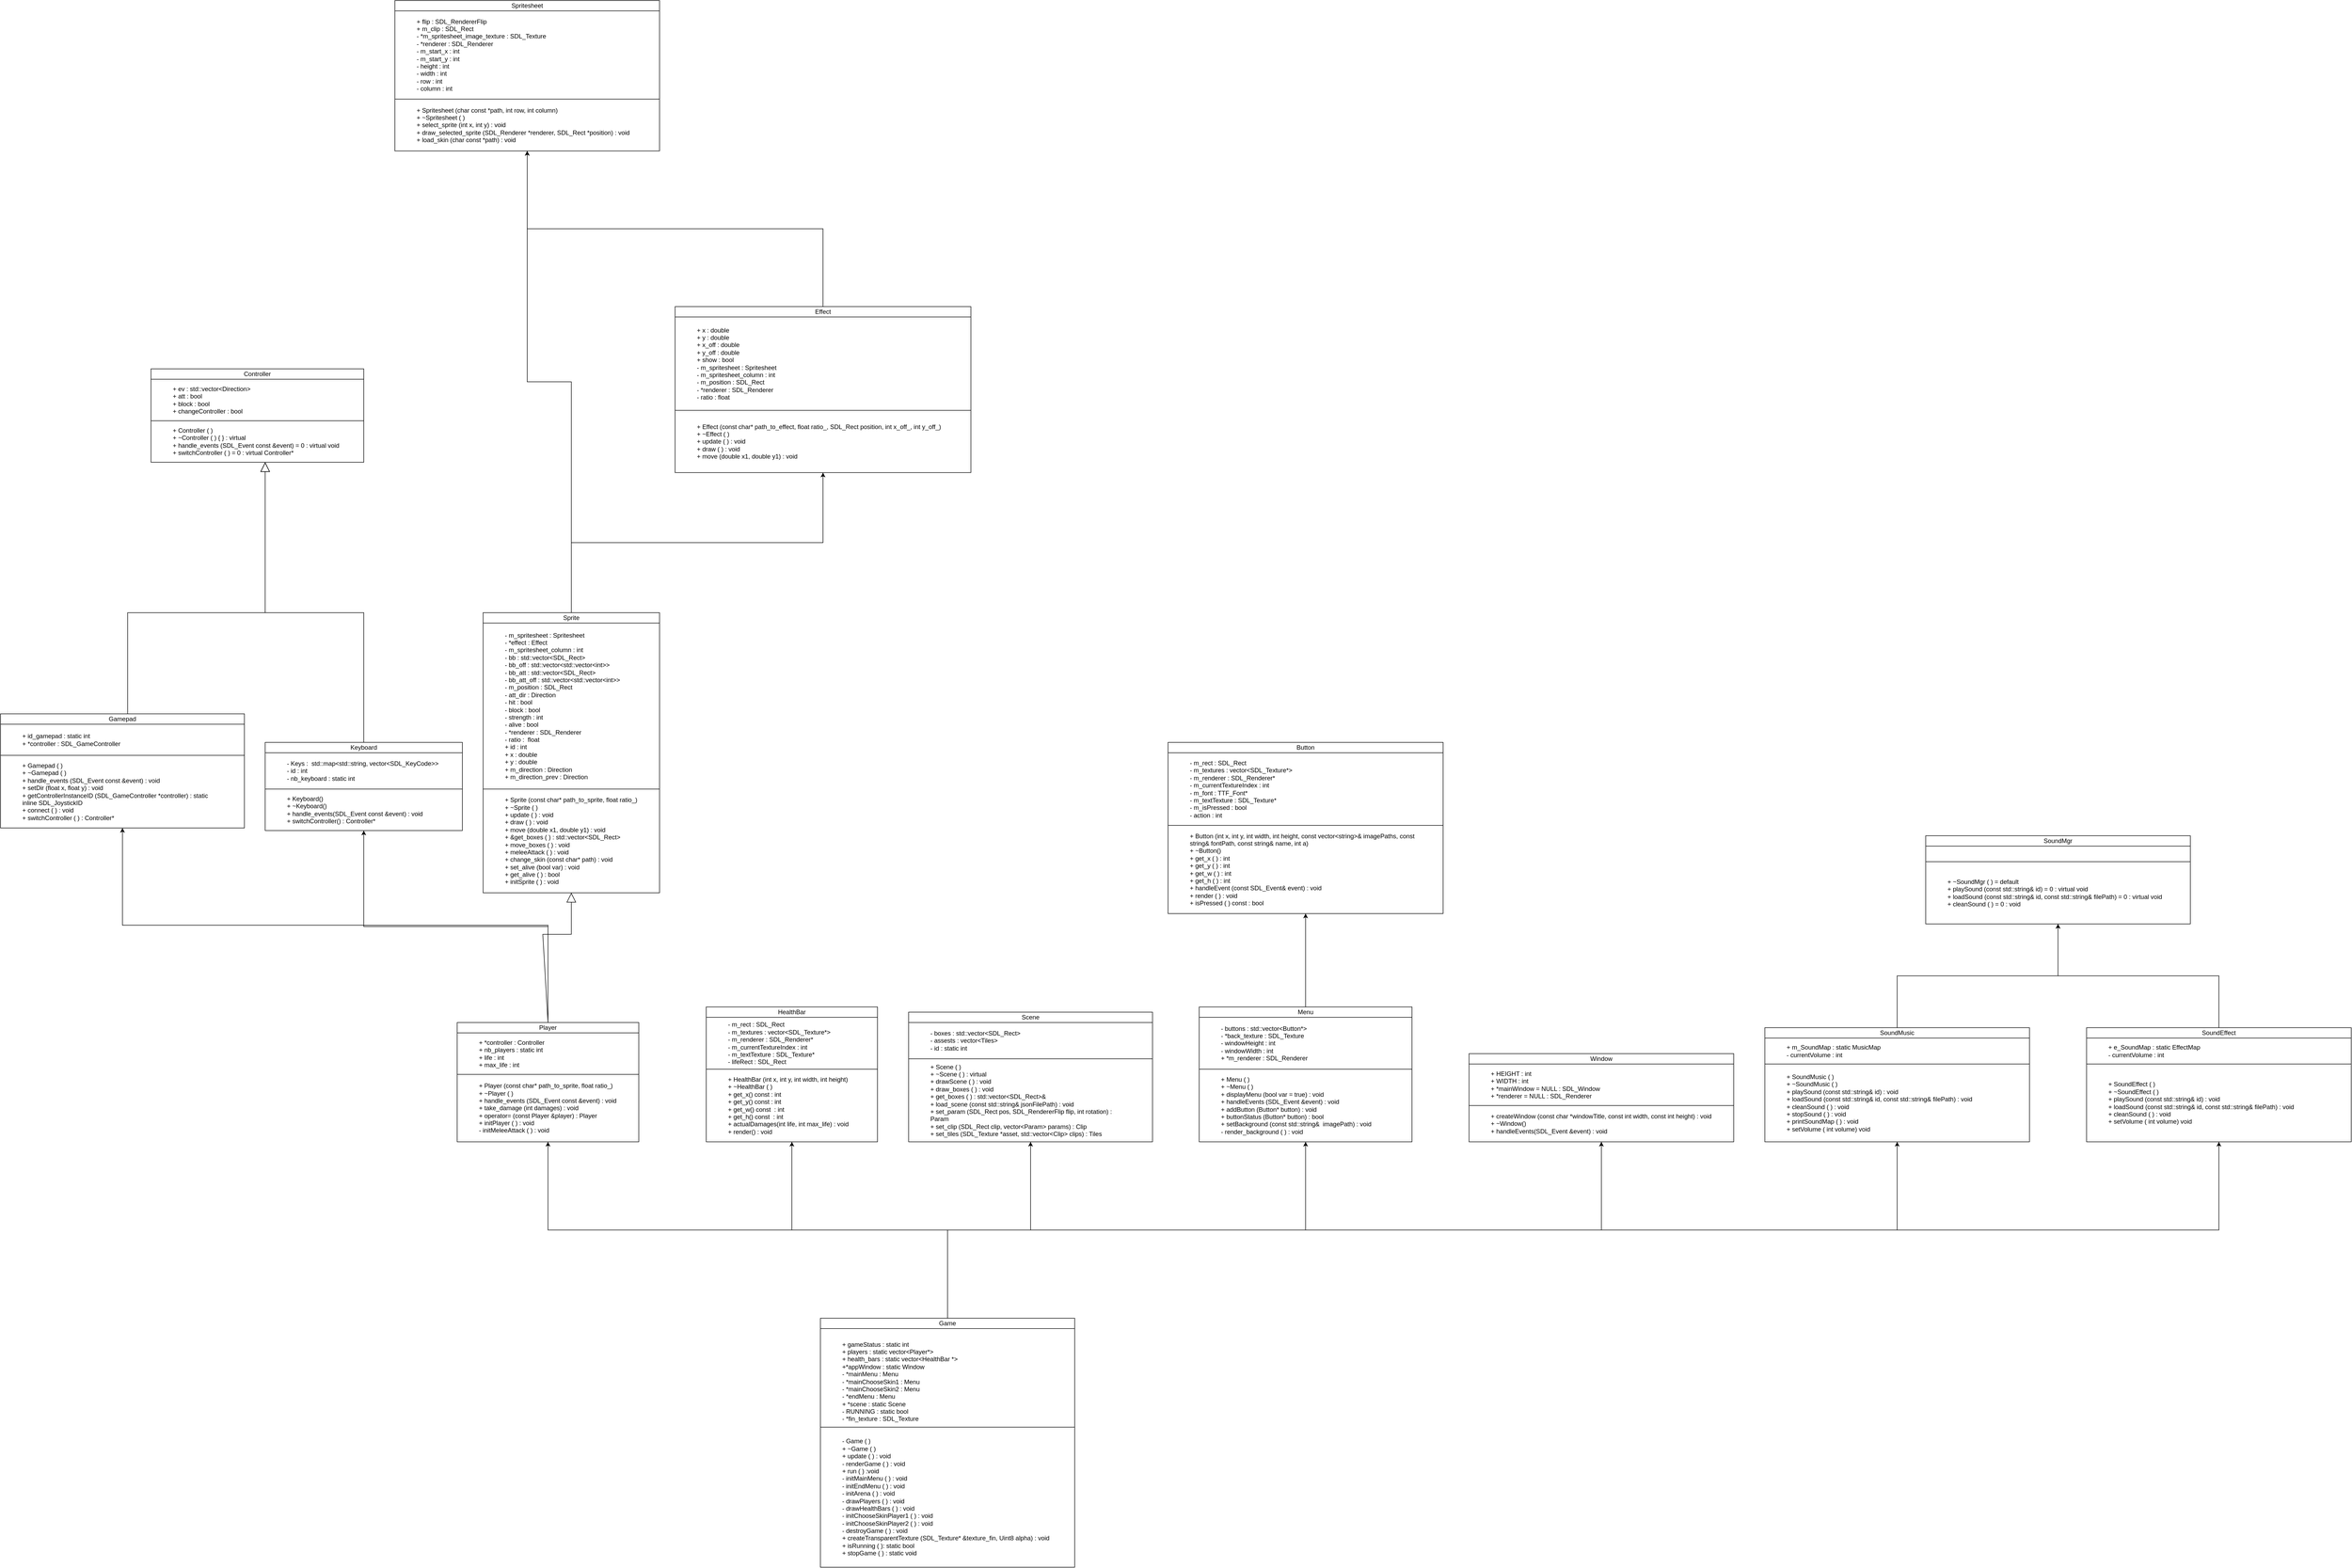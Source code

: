 <mxfile version="24.4.4" type="device">
  <diagram name="Page-1" id="9bk-zSSSie337HakggBB">
    <mxGraphModel dx="2620" dy="1905" grid="1" gridSize="10" guides="1" tooltips="1" connect="1" arrows="1" fold="1" page="1" pageScale="1" pageWidth="850" pageHeight="1100" math="0" shadow="0">
      <root>
        <mxCell id="0" />
        <mxCell id="1" parent="0" />
        <mxCell id="iii1bWwukVLjW2tawZAj-1" value="&lt;blockquote&gt;&lt;div align=&quot;left&quot;&gt;+ ev : std::vector&amp;lt;Direction&amp;gt; &lt;br&gt;+ att : bool &lt;br&gt;+ block : bool &lt;br&gt;+ changeController : bool &lt;/div&gt;&lt;/blockquote&gt;" style="rounded=0;whiteSpace=wrap;html=1;align=left;" parent="1" vertex="1">
          <mxGeometry x="-240" y="440" width="410" height="80" as="geometry" />
        </mxCell>
        <mxCell id="iii1bWwukVLjW2tawZAj-2" value="Controller" style="rounded=0;whiteSpace=wrap;html=1;" parent="1" vertex="1">
          <mxGeometry x="-240" y="420" width="410" height="20" as="geometry" />
        </mxCell>
        <mxCell id="iii1bWwukVLjW2tawZAj-3" value="&lt;blockquote&gt;&lt;div align=&quot;left&quot;&gt;+ Controller ( )&lt;br&gt;+ ~Controller ( ) { } : virtual &lt;br&gt;&lt;/div&gt;&lt;div align=&quot;left&quot;&gt;+ handle_events (SDL_Event const &amp;amp;event) = 0 : virtual void&lt;/div&gt;&lt;div align=&quot;left&quot;&gt;+ switchController ( ) = 0 : virtual Controller* &lt;/div&gt;&lt;/blockquote&gt;" style="rounded=0;whiteSpace=wrap;html=1;align=left;" parent="1" vertex="1">
          <mxGeometry x="-240" y="520" width="410" height="80" as="geometry" />
        </mxCell>
        <mxCell id="iii1bWwukVLjW2tawZAj-4" value="&lt;blockquote&gt;&lt;div align=&quot;left&quot;&gt;- m_rect : SDL_Rect&lt;br&gt;- m_textures : vector&amp;lt;SDL_Texture*&amp;gt; &lt;br&gt;- m_renderer : SDL_Renderer* &lt;br&gt;- m_currentTextureIndex : int&lt;br&gt;- m_font : TTF_Font* &lt;br&gt;- m_textTexture : SDL_Texture* &lt;br&gt;- m_isPressed : bool &lt;br&gt;- action : int&lt;/div&gt;&lt;/blockquote&gt;" style="rounded=0;whiteSpace=wrap;html=1;align=left;" parent="1" vertex="1">
          <mxGeometry x="1720" y="1160" width="530" height="140" as="geometry" />
        </mxCell>
        <mxCell id="iii1bWwukVLjW2tawZAj-5" value="Button" style="rounded=0;whiteSpace=wrap;html=1;" parent="1" vertex="1">
          <mxGeometry x="1720" y="1140" width="530" height="20" as="geometry" />
        </mxCell>
        <mxCell id="iii1bWwukVLjW2tawZAj-6" value="&lt;blockquote&gt;&lt;div align=&quot;left&quot;&gt;+ Button (int x, int y, int width, int height, const vector&amp;lt;string&amp;gt;&amp;amp; imagePaths, const string&amp;amp; fontPath, const string&amp;amp; name, int a)&lt;br&gt;+ ~Button()&lt;br&gt;+ get_x ( ) : int&lt;br&gt;+ get_y ( ) : int&lt;br&gt;+ get_w ( ) : int&lt;br&gt;+ get_h ( ) : int&lt;br&gt;+ handleEvent (const SDL_Event&amp;amp; event) : void&lt;br&gt;+ render ( ) : void&lt;br&gt;+ isPressed ( ) const : bool&lt;/div&gt;&lt;/blockquote&gt;" style="rounded=0;whiteSpace=wrap;html=1;align=left;" parent="1" vertex="1">
          <mxGeometry x="1720" y="1300" width="530" height="170" as="geometry" />
        </mxCell>
        <mxCell id="iii1bWwukVLjW2tawZAj-7" value="&lt;blockquote&gt;&lt;div align=&quot;left&quot;&gt;&lt;div&gt;+ x : double&lt;br&gt;+ y : double&lt;br&gt;+ x_off : double&lt;br&gt;+ y_off : double&lt;br&gt;&lt;/div&gt;&lt;div&gt;+ show : bool&lt;br&gt;&lt;/div&gt;&lt;div&gt;- m_spritesheet : Spritesheet&lt;br&gt;- m_spritesheet_column : int&lt;br&gt;- m_position : SDL_Rect&lt;br&gt;- *renderer : SDL_Renderer&lt;br&gt;- ratio : float&lt;br&gt;&lt;/div&gt;&lt;/div&gt;&lt;/blockquote&gt;" style="rounded=0;whiteSpace=wrap;html=1;align=left;" parent="1" vertex="1">
          <mxGeometry x="770" y="320" width="570" height="180" as="geometry" />
        </mxCell>
        <mxCell id="ODNF7Fn5UEUcKimGkwpi-21" style="edgeStyle=orthogonalEdgeStyle;rounded=0;orthogonalLoop=1;jettySize=auto;html=1;exitX=0.5;exitY=0;exitDx=0;exitDy=0;entryX=0.5;entryY=1;entryDx=0;entryDy=0;" edge="1" parent="1" source="iii1bWwukVLjW2tawZAj-8" target="iii1bWwukVLjW2tawZAj-41">
          <mxGeometry relative="1" as="geometry" />
        </mxCell>
        <mxCell id="iii1bWwukVLjW2tawZAj-8" value="Effect" style="rounded=0;whiteSpace=wrap;html=1;" parent="1" vertex="1">
          <mxGeometry x="770" y="300" width="570" height="20" as="geometry" />
        </mxCell>
        <mxCell id="iii1bWwukVLjW2tawZAj-9" value="&lt;blockquote&gt;&lt;div align=&quot;left&quot;&gt;+ Effect (const char* path_to_effect, float ratio_, SDL_Rect position, int x_off_, int y_off_)&lt;br&gt;+ ~Effect ( )&lt;br&gt;+ update ( ) : void&lt;br&gt;+ draw ( ) : void&lt;br&gt;+ move (double x1, double y1) : void&lt;/div&gt;&lt;/blockquote&gt;" style="rounded=0;whiteSpace=wrap;html=1;align=left;" parent="1" vertex="1">
          <mxGeometry x="770" y="500" width="570" height="120" as="geometry" />
        </mxCell>
        <mxCell id="iii1bWwukVLjW2tawZAj-10" value="&lt;br&gt;&lt;blockquote&gt;&lt;div align=&quot;left&quot;&gt;+ gameStatus : static int &lt;br&gt;+ players : static vector&amp;lt;Player*&amp;gt; &lt;br&gt;+ health_bars : static vector&amp;lt;HealthBar *&amp;gt; &lt;br&gt;+*appWindow : static Window &lt;br&gt;- *mainMenu : Menu&lt;br&gt;- *mainChooseSkin1 : Menu&lt;br&gt;- *mainChooseSkin2 : Menu&lt;br&gt;- *endMenu : Menu&lt;br&gt;+ *scene : static Scene&lt;/div&gt;&lt;div align=&quot;left&quot;&gt;- RUNNING : static bool&lt;/div&gt;&lt;div align=&quot;left&quot;&gt;- *fin_texture : SDL_Texture&lt;/div&gt;&lt;/blockquote&gt;" style="rounded=0;whiteSpace=wrap;html=1;align=left;" parent="1" vertex="1">
          <mxGeometry x="1050" y="2270" width="490" height="190" as="geometry" />
        </mxCell>
        <mxCell id="ODNF7Fn5UEUcKimGkwpi-9" style="edgeStyle=orthogonalEdgeStyle;rounded=0;orthogonalLoop=1;jettySize=auto;html=1;exitX=0.5;exitY=0;exitDx=0;exitDy=0;entryX=0.5;entryY=1;entryDx=0;entryDy=0;" edge="1" parent="1" source="iii1bWwukVLjW2tawZAj-11" target="iii1bWwukVLjW2tawZAj-32">
          <mxGeometry relative="1" as="geometry" />
        </mxCell>
        <mxCell id="ODNF7Fn5UEUcKimGkwpi-10" style="edgeStyle=orthogonalEdgeStyle;rounded=0;orthogonalLoop=1;jettySize=auto;html=1;exitX=0.5;exitY=0;exitDx=0;exitDy=0;entryX=0.5;entryY=1;entryDx=0;entryDy=0;" edge="1" parent="1" source="iii1bWwukVLjW2tawZAj-11" target="iii1bWwukVLjW2tawZAj-26">
          <mxGeometry relative="1" as="geometry" />
        </mxCell>
        <mxCell id="ODNF7Fn5UEUcKimGkwpi-11" style="edgeStyle=orthogonalEdgeStyle;rounded=0;orthogonalLoop=1;jettySize=auto;html=1;exitX=0.5;exitY=0;exitDx=0;exitDy=0;entryX=0.5;entryY=1;entryDx=0;entryDy=0;" edge="1" parent="1" source="iii1bWwukVLjW2tawZAj-11" target="iii1bWwukVLjW2tawZAj-47">
          <mxGeometry relative="1" as="geometry" />
        </mxCell>
        <mxCell id="ODNF7Fn5UEUcKimGkwpi-12" style="edgeStyle=orthogonalEdgeStyle;rounded=0;orthogonalLoop=1;jettySize=auto;html=1;exitX=0.5;exitY=0;exitDx=0;exitDy=0;entryX=0.5;entryY=1;entryDx=0;entryDy=0;" edge="1" parent="1" source="iii1bWwukVLjW2tawZAj-11" target="iii1bWwukVLjW2tawZAj-20">
          <mxGeometry relative="1" as="geometry" />
        </mxCell>
        <mxCell id="ODNF7Fn5UEUcKimGkwpi-13" style="edgeStyle=orthogonalEdgeStyle;rounded=0;orthogonalLoop=1;jettySize=auto;html=1;exitX=0.5;exitY=0;exitDx=0;exitDy=0;entryX=0.5;entryY=1;entryDx=0;entryDy=0;" edge="1" parent="1" source="iii1bWwukVLjW2tawZAj-11" target="iii1bWwukVLjW2tawZAj-29">
          <mxGeometry relative="1" as="geometry" />
        </mxCell>
        <mxCell id="ODNF7Fn5UEUcKimGkwpi-50" style="edgeStyle=orthogonalEdgeStyle;rounded=0;orthogonalLoop=1;jettySize=auto;html=1;exitX=0.5;exitY=0;exitDx=0;exitDy=0;entryX=0.5;entryY=1;entryDx=0;entryDy=0;" edge="1" parent="1" source="iii1bWwukVLjW2tawZAj-11" target="ODNF7Fn5UEUcKimGkwpi-43">
          <mxGeometry relative="1" as="geometry" />
        </mxCell>
        <mxCell id="ODNF7Fn5UEUcKimGkwpi-53" style="edgeStyle=orthogonalEdgeStyle;rounded=0;orthogonalLoop=1;jettySize=auto;html=1;exitX=0.5;exitY=0;exitDx=0;exitDy=0;entryX=0.5;entryY=1;entryDx=0;entryDy=0;" edge="1" parent="1" source="iii1bWwukVLjW2tawZAj-11" target="ODNF7Fn5UEUcKimGkwpi-58">
          <mxGeometry relative="1" as="geometry">
            <mxPoint x="3755" y="1910" as="targetPoint" />
          </mxGeometry>
        </mxCell>
        <mxCell id="iii1bWwukVLjW2tawZAj-11" value="Game" style="rounded=0;whiteSpace=wrap;html=1;" parent="1" vertex="1">
          <mxGeometry x="1050" y="2250" width="490" height="20" as="geometry" />
        </mxCell>
        <mxCell id="iii1bWwukVLjW2tawZAj-12" value="&lt;blockquote&gt;&lt;div align=&quot;left&quot;&gt;- Game ( )&lt;br&gt;+ ~Game ( )&lt;br&gt;+ update ( ) : void&lt;br&gt;- renderGame ( ) : void&lt;br&gt;&lt;/div&gt;&lt;div align=&quot;left&quot;&gt;+ run ( ) :void&lt;br&gt;&lt;/div&gt;&lt;div align=&quot;left&quot;&gt;- initMainMenu ( ) : void&lt;br&gt;- initEndMenu ( ) : void&lt;br&gt;- initArena ( ) : void&lt;br&gt;- drawPlayers ( ) : void&lt;br&gt;- drawHealthBars ( ) : void&lt;br&gt;- initChooseSkinPlayer1 ( ) : void&lt;br&gt;- initChooseSkinPlayer2 ( ) : void&lt;br&gt;- destroyGame ( ) : void&lt;br&gt;+ createTransparentTexture (SDL_Texture* &amp;amp;texture_fin, Uint8 alpha) : void&lt;br&gt;&lt;/div&gt;&lt;div align=&quot;left&quot;&gt;+ isRunning ( ): static bool&lt;br&gt;+ stopGame ( ) : static void&lt;/div&gt;&lt;/blockquote&gt;" style="rounded=0;whiteSpace=wrap;html=1;align=left;" parent="1" vertex="1">
          <mxGeometry x="1050" y="2460" width="490" height="270" as="geometry" />
        </mxCell>
        <mxCell id="iii1bWwukVLjW2tawZAj-14" value="&lt;blockquote&gt;&lt;div align=&quot;left&quot;&gt;+ id_gamepad : static int&lt;/div&gt;&lt;div align=&quot;left&quot;&gt;+ *controller : SDL_GameController &lt;/div&gt;&lt;/blockquote&gt;" style="rounded=0;whiteSpace=wrap;html=1;align=left;" parent="1" vertex="1">
          <mxGeometry x="-530" y="1105" width="470" height="60" as="geometry" />
        </mxCell>
        <mxCell id="iii1bWwukVLjW2tawZAj-15" value="Gamepad" style="rounded=0;whiteSpace=wrap;html=1;" parent="1" vertex="1">
          <mxGeometry x="-530" y="1085" width="470" height="20" as="geometry" />
        </mxCell>
        <mxCell id="iii1bWwukVLjW2tawZAj-16" value="&lt;blockquote&gt;&lt;div align=&quot;left&quot;&gt;+ Gamepad ( )&lt;br&gt;&lt;/div&gt;&lt;div align=&quot;left&quot;&gt;+ ~Gamepad ( )&lt;/div&gt;&lt;div align=&quot;left&quot;&gt;+ handle_events (SDL_Event const &amp;amp;event) : void &lt;/div&gt;&lt;div align=&quot;left&quot;&gt;+ setDir (float x, float y) : void&lt;/div&gt;&lt;div align=&quot;left&quot;&gt;+ getControllerInstanceID (SDL_GameController *controller) : static inline SDL_JoystickID &lt;br&gt;+ connect ( ) : void&lt;br&gt;+ switchController ( ) : Controller* &lt;/div&gt;&lt;/blockquote&gt;" style="rounded=0;whiteSpace=wrap;html=1;align=left;" parent="1" vertex="1">
          <mxGeometry x="-530" y="1165" width="470" height="140" as="geometry" />
        </mxCell>
        <mxCell id="iii1bWwukVLjW2tawZAj-18" value="&lt;blockquote&gt;&lt;div align=&quot;left&quot;&gt;- m_rect : SDL_Rect&amp;nbsp;&lt;/div&gt;&lt;div align=&quot;left&quot;&gt;- m_textures : vector&amp;lt;SDL_Texture*&amp;gt;&lt;/div&gt;&lt;div align=&quot;left&quot;&gt;- m_renderer : SDL_Renderer*&lt;/div&gt;&lt;div align=&quot;left&quot;&gt;- m_currentTextureIndex : int&lt;br&gt;- m_textTexture : SDL_Texture* &lt;br&gt;&lt;/div&gt;&lt;div align=&quot;left&quot;&gt;- lifeRect : SDL_Rect&lt;br&gt;&lt;/div&gt;&lt;/blockquote&gt;" style="rounded=0;whiteSpace=wrap;html=1;align=left;" parent="1" vertex="1">
          <mxGeometry x="830" y="1670" width="330" height="100" as="geometry" />
        </mxCell>
        <mxCell id="iii1bWwukVLjW2tawZAj-19" value="HealthBar" style="rounded=0;whiteSpace=wrap;html=1;" parent="1" vertex="1">
          <mxGeometry x="830" y="1650" width="330" height="20" as="geometry" />
        </mxCell>
        <mxCell id="iii1bWwukVLjW2tawZAj-20" value="&lt;blockquote&gt;&lt;div align=&quot;left&quot;&gt;+ HealthBar (int x, int y, int width, int height)&lt;br&gt;+ ~HealthBar ( )&lt;br&gt;+ get_x() const : int&lt;br&gt;+ get_y() const : int&lt;br&gt;+ get_w() const&amp;nbsp; : int&lt;br&gt;+ get_h() const&amp;nbsp; : int&lt;br&gt;+ actualDamages(int life, int max_life) : void&lt;br&gt;+ render() : void&lt;br&gt;&lt;/div&gt;&lt;/blockquote&gt;" style="rounded=0;whiteSpace=wrap;html=1;align=left;" parent="1" vertex="1">
          <mxGeometry x="830" y="1770" width="330" height="140" as="geometry" />
        </mxCell>
        <mxCell id="iii1bWwukVLjW2tawZAj-21" value="&lt;blockquote&gt;&lt;div align=&quot;left&quot;&gt;- Keys :&amp;nbsp; std::map&amp;lt;std::string, vector&amp;lt;SDL_KeyCode&amp;gt;&amp;gt;&lt;br&gt;- id : int&lt;br&gt;- nb_keyboard : static int&lt;br&gt;&lt;/div&gt;&lt;/blockquote&gt;" style="rounded=0;whiteSpace=wrap;html=1;align=left;" parent="1" vertex="1">
          <mxGeometry x="-20" y="1160" width="380" height="70" as="geometry" />
        </mxCell>
        <mxCell id="iii1bWwukVLjW2tawZAj-22" value="Keyboard" style="rounded=0;whiteSpace=wrap;html=1;" parent="1" vertex="1">
          <mxGeometry x="-20" y="1140" width="380" height="20" as="geometry" />
        </mxCell>
        <mxCell id="iii1bWwukVLjW2tawZAj-23" value="&lt;blockquote&gt;&lt;div align=&quot;left&quot;&gt;+ Keyboard()&lt;br&gt;+ ~Keyboard()&lt;br&gt;+ handle_events(SDL_Event const &amp;amp;event) : void&lt;br&gt;+ switchController() : Controller*&lt;/div&gt;&lt;/blockquote&gt;" style="rounded=0;whiteSpace=wrap;html=1;align=left;" parent="1" vertex="1">
          <mxGeometry x="-20" y="1230" width="380" height="80" as="geometry" />
        </mxCell>
        <mxCell id="iii1bWwukVLjW2tawZAj-24" value="&lt;blockquote&gt;&lt;div align=&quot;left&quot;&gt;- buttons : std::vector&amp;lt;Button*&amp;gt;&lt;br&gt;- *back_texture : SDL_Texture&lt;br&gt;&lt;/div&gt;&lt;div align=&quot;left&quot;&gt;- windowHeight : int&lt;br&gt;&lt;/div&gt;&lt;div align=&quot;left&quot;&gt;- windowWidth : int&lt;br&gt;&lt;/div&gt;&lt;div align=&quot;left&quot;&gt;+ *m_renderer : SDL_Renderer&lt;/div&gt;&lt;/blockquote&gt;" style="rounded=0;whiteSpace=wrap;html=1;align=left;" parent="1" vertex="1">
          <mxGeometry x="1780" y="1670" width="410" height="100" as="geometry" />
        </mxCell>
        <mxCell id="ODNF7Fn5UEUcKimGkwpi-14" style="edgeStyle=orthogonalEdgeStyle;rounded=0;orthogonalLoop=1;jettySize=auto;html=1;exitX=0.5;exitY=0;exitDx=0;exitDy=0;entryX=0.5;entryY=1;entryDx=0;entryDy=0;" edge="1" parent="1" source="iii1bWwukVLjW2tawZAj-25" target="iii1bWwukVLjW2tawZAj-6">
          <mxGeometry relative="1" as="geometry" />
        </mxCell>
        <mxCell id="iii1bWwukVLjW2tawZAj-25" value="Menu" style="rounded=0;whiteSpace=wrap;html=1;" parent="1" vertex="1">
          <mxGeometry x="1780" y="1650" width="410" height="20" as="geometry" />
        </mxCell>
        <mxCell id="iii1bWwukVLjW2tawZAj-26" value="&lt;blockquote&gt;&lt;div align=&quot;left&quot;&gt;+ Menu ( )&lt;br&gt;+ ~Menu ( )&lt;br&gt;+ displayMenu (bool var = true) : void&lt;br&gt;+ handleEvents (SDL_Event &amp;amp;event) : void&lt;br&gt;+ addButton (Button* button) : void&lt;br&gt;+ buttonStatus (Button* button) : bool&lt;br&gt;&lt;/div&gt;&lt;div align=&quot;left&quot;&gt;+ setBackground (const std::string&amp;amp;&amp;nbsp; imagePath) : void&lt;br&gt;&lt;/div&gt;&lt;div align=&quot;left&quot;&gt;- render_background ( ) : void&lt;br&gt;&lt;/div&gt;&lt;/blockquote&gt;" style="rounded=0;whiteSpace=wrap;html=1;align=left;" parent="1" vertex="1">
          <mxGeometry x="1780" y="1770" width="410" height="140" as="geometry" />
        </mxCell>
        <mxCell id="iii1bWwukVLjW2tawZAj-27" value="&lt;blockquote&gt;&lt;div align=&quot;left&quot;&gt;+ *controller : Controller&lt;/div&gt;&lt;div align=&quot;left&quot;&gt;+ nb_players : static int&lt;br&gt;&lt;/div&gt;&lt;div align=&quot;left&quot;&gt;+ life : int&lt;/div&gt;&lt;div align=&quot;left&quot;&gt;+ max_life : int&lt;br&gt;&lt;/div&gt;&lt;/blockquote&gt;" style="rounded=0;whiteSpace=wrap;html=1;align=left;" parent="1" vertex="1">
          <mxGeometry x="350" y="1700" width="350" height="80" as="geometry" />
        </mxCell>
        <mxCell id="ODNF7Fn5UEUcKimGkwpi-16" style="edgeStyle=orthogonalEdgeStyle;rounded=0;orthogonalLoop=1;jettySize=auto;html=1;exitX=0.5;exitY=0;exitDx=0;exitDy=0;entryX=0.5;entryY=1;entryDx=0;entryDy=0;" edge="1" parent="1" source="iii1bWwukVLjW2tawZAj-28" target="iii1bWwukVLjW2tawZAj-23">
          <mxGeometry relative="1" as="geometry" />
        </mxCell>
        <mxCell id="ODNF7Fn5UEUcKimGkwpi-17" style="edgeStyle=orthogonalEdgeStyle;rounded=0;orthogonalLoop=1;jettySize=auto;html=1;exitX=0.5;exitY=0;exitDx=0;exitDy=0;entryX=0.5;entryY=1;entryDx=0;entryDy=0;" edge="1" parent="1" source="iii1bWwukVLjW2tawZAj-28" target="iii1bWwukVLjW2tawZAj-16">
          <mxGeometry relative="1" as="geometry" />
        </mxCell>
        <mxCell id="iii1bWwukVLjW2tawZAj-28" value="Player" style="rounded=0;whiteSpace=wrap;html=1;" parent="1" vertex="1">
          <mxGeometry x="350" y="1680" width="350" height="20" as="geometry" />
        </mxCell>
        <mxCell id="iii1bWwukVLjW2tawZAj-29" value="&lt;blockquote&gt;&lt;div align=&quot;left&quot;&gt;+ Player (const char* path_to_sprite, float ratio_)&lt;br&gt;+ ~Player ( )&lt;br&gt;+ handle_events (SDL_Event const &amp;amp;event) : void&lt;br&gt;+ take_damage (int damages) : void&lt;br&gt;+ operator= (const Player &amp;amp;player) : Player&lt;br&gt;&lt;/div&gt;&lt;div align=&quot;left&quot;&gt;+ initPlayer ( ) : void&lt;br&gt;&lt;/div&gt;&lt;div align=&quot;left&quot;&gt;- initMeleeAttack ( ) : void&lt;br&gt;&lt;/div&gt;&lt;/blockquote&gt;" style="rounded=0;whiteSpace=wrap;html=1;align=left;" parent="1" vertex="1">
          <mxGeometry x="350" y="1780" width="350" height="130" as="geometry" />
        </mxCell>
        <mxCell id="iii1bWwukVLjW2tawZAj-30" value="&lt;blockquote&gt;&lt;div align=&quot;left&quot;&gt;- boxes : std::vector&amp;lt;SDL_Rect&amp;gt;&lt;br&gt;- assests : vector&amp;lt;Tiles&amp;gt;&lt;br&gt;- id : static int&lt;/div&gt;&lt;/blockquote&gt;" style="rounded=0;whiteSpace=wrap;html=1;align=left;" parent="1" vertex="1">
          <mxGeometry x="1220" y="1680" width="470" height="70" as="geometry" />
        </mxCell>
        <mxCell id="iii1bWwukVLjW2tawZAj-31" value="Scene" style="rounded=0;whiteSpace=wrap;html=1;" parent="1" vertex="1">
          <mxGeometry x="1220" y="1660" width="470" height="20" as="geometry" />
        </mxCell>
        <mxCell id="iii1bWwukVLjW2tawZAj-32" value="&lt;blockquote&gt;&lt;div align=&quot;left&quot;&gt;+ Scene ( )&lt;br&gt;+ ~Scene ( ) : virtual&lt;br&gt;+ drawScene ( ) : void&lt;br&gt;&lt;/div&gt;&lt;div align=&quot;left&quot;&gt;+ draw_boxes ( ) : void&lt;/div&gt;&lt;div align=&quot;left&quot;&gt;+ get_boxes ( ) : std::vector&amp;lt;SDL_Rect&amp;gt;&amp;amp;&lt;/div&gt;&lt;div align=&quot;left&quot;&gt;+ load_scene (const std::string&amp;amp; jsonFilePath) : void&lt;br&gt;+ set_param (SDL_Rect pos, SDL_RendererFlip flip, int rotation) : Param&lt;br&gt;+ set_clip (SDL_Rect clip, vector&amp;lt;Param&amp;gt; params) : Clip&lt;br&gt;+ set_tiles (SDL_Texture *asset, std::vector&amp;lt;Clip&amp;gt; clips) : Tiles&lt;/div&gt;&lt;/blockquote&gt;" style="rounded=0;whiteSpace=wrap;html=1;align=left;" parent="1" vertex="1">
          <mxGeometry x="1220" y="1750" width="470" height="160" as="geometry" />
        </mxCell>
        <mxCell id="iii1bWwukVLjW2tawZAj-36" value="&lt;blockquote&gt;&lt;div align=&quot;left&quot;&gt;- m_spritesheet : Spritesheet&lt;/div&gt;&lt;div align=&quot;left&quot;&gt;- *effect : Effect&lt;/div&gt;&lt;div align=&quot;left&quot;&gt;- m_spritesheet_column : int&lt;br&gt;- bb : std::vector&amp;lt;SDL_Rect&amp;gt;&lt;br&gt;&lt;/div&gt;&lt;div align=&quot;left&quot;&gt;- bb_off : std::vector&amp;lt;std::vector&amp;lt;int&amp;gt;&amp;gt;&lt;/div&gt;&lt;div align=&quot;left&quot;&gt;- bb_att : std::vector&amp;lt;SDL_Rect&amp;gt;&lt;/div&gt;&lt;div align=&quot;left&quot;&gt;- bb_att_off : std::vector&amp;lt;std::vector&amp;lt;int&amp;gt;&amp;gt;&lt;br&gt;- m_position : SDL_Rect&lt;br&gt;- att_dir : Direction&lt;br&gt;- hit : bool&lt;br&gt;- block : bool&lt;br&gt;- strength : int&lt;br&gt;- alive : bool&lt;br&gt;- *renderer : SDL_Renderer&lt;/div&gt;&lt;div align=&quot;left&quot;&gt;- ratio :&amp;nbsp; float&lt;br&gt;&lt;/div&gt;&lt;div align=&quot;left&quot;&gt;+ id : int&lt;br&gt;+ x : double&lt;br&gt;+ y : double&lt;br&gt;&lt;/div&gt;&lt;div align=&quot;left&quot;&gt;+ m_direction : Direction&lt;br&gt;+ m_direction_prev : Direction&lt;br&gt;&lt;/div&gt;&lt;/blockquote&gt;" style="rounded=0;whiteSpace=wrap;html=1;align=left;" parent="1" vertex="1">
          <mxGeometry x="400" y="910" width="340" height="320" as="geometry" />
        </mxCell>
        <mxCell id="ODNF7Fn5UEUcKimGkwpi-20" style="edgeStyle=orthogonalEdgeStyle;rounded=0;orthogonalLoop=1;jettySize=auto;html=1;exitX=0.5;exitY=0;exitDx=0;exitDy=0;entryX=0.5;entryY=1;entryDx=0;entryDy=0;" edge="1" parent="1" source="iii1bWwukVLjW2tawZAj-37" target="iii1bWwukVLjW2tawZAj-41">
          <mxGeometry relative="1" as="geometry" />
        </mxCell>
        <mxCell id="ODNF7Fn5UEUcKimGkwpi-22" style="edgeStyle=orthogonalEdgeStyle;rounded=0;orthogonalLoop=1;jettySize=auto;html=1;exitX=0.5;exitY=0;exitDx=0;exitDy=0;entryX=0.5;entryY=1;entryDx=0;entryDy=0;" edge="1" parent="1" source="iii1bWwukVLjW2tawZAj-37" target="iii1bWwukVLjW2tawZAj-9">
          <mxGeometry relative="1" as="geometry" />
        </mxCell>
        <mxCell id="iii1bWwukVLjW2tawZAj-37" value="Sprite" style="rounded=0;whiteSpace=wrap;html=1;" parent="1" vertex="1">
          <mxGeometry x="400" y="890" width="340" height="20" as="geometry" />
        </mxCell>
        <mxCell id="iii1bWwukVLjW2tawZAj-38" value="&lt;blockquote&gt;&lt;div align=&quot;left&quot;&gt;+ Sprite (const char* path_to_sprite, float ratio_)&lt;br&gt;+ ~Sprite ( )&lt;br&gt;+ update ( ) : void&lt;br&gt;+ draw ( ) : void&lt;br&gt;&lt;/div&gt;&lt;div align=&quot;left&quot;&gt;+ move (double x1, double y1) : void&lt;br&gt;&lt;/div&gt;&lt;div align=&quot;left&quot;&gt;+ &amp;amp;get_boxes ( ) : std::vector&amp;lt;SDL_Rect&amp;gt;&lt;br&gt;+ move_boxes ( ) : void&lt;br&gt;+ meleeAttack ( ) : void&lt;br&gt;&lt;/div&gt;&lt;div align=&quot;left&quot;&gt;+ change_skin (const char* path) : void&lt;br&gt;+ set_alive (bool var) : void&lt;br&gt;+ get_alive ( ) : bool&lt;br&gt;+ initSprite ( ) : void&lt;br&gt;&lt;/div&gt;&lt;/blockquote&gt;" style="rounded=0;whiteSpace=wrap;html=1;align=left;" parent="1" vertex="1">
          <mxGeometry x="400" y="1230" width="340" height="200" as="geometry" />
        </mxCell>
        <mxCell id="iii1bWwukVLjW2tawZAj-39" value="&lt;blockquote&gt;&lt;div align=&quot;left&quot;&gt;+ flip : SDL_RendererFlip&lt;/div&gt;&lt;div align=&quot;left&quot;&gt;+ m_clip : SDL_Rect&lt;br&gt;- *m_spritesheet_image_texture : SDL_Texture&lt;br&gt;- *renderer : SDL_Renderer &lt;br&gt;- m_start_x : int&lt;br&gt;- m_start_y : int&lt;br&gt;- height : int&lt;br&gt;- width : int&lt;br&gt;- row : int &lt;br&gt;- column : int&lt;br&gt;&lt;/div&gt;&lt;/blockquote&gt;" style="rounded=0;whiteSpace=wrap;html=1;align=left;" parent="1" vertex="1">
          <mxGeometry x="230" y="-270" width="510" height="170" as="geometry" />
        </mxCell>
        <mxCell id="iii1bWwukVLjW2tawZAj-40" value="Spritesheet" style="rounded=0;whiteSpace=wrap;html=1;" parent="1" vertex="1">
          <mxGeometry x="230" y="-290" width="510" height="20" as="geometry" />
        </mxCell>
        <mxCell id="iii1bWwukVLjW2tawZAj-41" value="&lt;blockquote&gt;&lt;div align=&quot;left&quot;&gt;+ Spritesheet (char const *path, int row, int column)&lt;br&gt;+ ~Spritesheet ( )&lt;br&gt;+ select_sprite (int x, int y) : void&lt;br&gt;&lt;/div&gt;&lt;div align=&quot;left&quot;&gt;+ draw_selected_sprite (SDL_Renderer *renderer, SDL_Rect *position) : void&lt;br&gt;&lt;/div&gt;&lt;div align=&quot;left&quot;&gt;+ load_skin (char const *path) : void&lt;br&gt;&lt;/div&gt;&lt;/blockquote&gt;" style="rounded=0;whiteSpace=wrap;html=1;align=left;" parent="1" vertex="1">
          <mxGeometry x="230" y="-100" width="510" height="100" as="geometry" />
        </mxCell>
        <mxCell id="iii1bWwukVLjW2tawZAj-45" value="&lt;blockquote&gt;&lt;div align=&quot;left&quot;&gt;+ HEIGHT : int&lt;br&gt;&lt;/div&gt;&lt;div align=&quot;left&quot;&gt;+ WIDTH : int&lt;br&gt;&lt;/div&gt;&lt;div align=&quot;left&quot;&gt;+ *mainWindow = NULL : SDL_Window &lt;br&gt;+ *renderer = NULL : SDL_Renderer &lt;/div&gt;&lt;/blockquote&gt;" style="rounded=0;whiteSpace=wrap;html=1;align=left;" parent="1" vertex="1">
          <mxGeometry x="2300" y="1760" width="510" height="80" as="geometry" />
        </mxCell>
        <mxCell id="iii1bWwukVLjW2tawZAj-46" value="Window" style="rounded=0;whiteSpace=wrap;html=1;" parent="1" vertex="1">
          <mxGeometry x="2300" y="1740" width="510" height="20" as="geometry" />
        </mxCell>
        <mxCell id="iii1bWwukVLjW2tawZAj-47" value="&lt;blockquote&gt;&lt;div align=&quot;left&quot;&gt;+ createWindow (const char *windowTitle, const int width, const int height) : void&lt;br&gt;+ ~Window()&lt;br&gt;+ handleEvents(SDL_Event &amp;amp;event) : void&lt;br&gt;&lt;/div&gt;&lt;/blockquote&gt;" style="rounded=0;whiteSpace=wrap;html=1;align=left;" parent="1" vertex="1">
          <mxGeometry x="2300" y="1840" width="510" height="70" as="geometry" />
        </mxCell>
        <mxCell id="ODNF7Fn5UEUcKimGkwpi-23" value="" style="endArrow=block;endSize=16;endFill=0;html=1;rounded=0;exitX=0.5;exitY=0;exitDx=0;exitDy=0;entryX=0.5;entryY=1;entryDx=0;entryDy=0;" edge="1" parent="1" source="iii1bWwukVLjW2tawZAj-28" target="iii1bWwukVLjW2tawZAj-38">
          <mxGeometry width="160" relative="1" as="geometry">
            <mxPoint x="670" y="1550" as="sourcePoint" />
            <mxPoint x="830" y="1550" as="targetPoint" />
            <Array as="points">
              <mxPoint x="515" y="1510" />
              <mxPoint x="570" y="1510" />
            </Array>
          </mxGeometry>
        </mxCell>
        <mxCell id="ODNF7Fn5UEUcKimGkwpi-24" value="" style="endArrow=block;endSize=16;endFill=0;html=1;rounded=0;exitX=0.5;exitY=0;exitDx=0;exitDy=0;entryX=0.5;entryY=1;entryDx=0;entryDy=0;" edge="1" parent="1">
          <mxGeometry width="160" relative="1" as="geometry">
            <mxPoint x="-285" y="1085" as="sourcePoint" />
            <mxPoint x="-20" y="600" as="targetPoint" />
            <Array as="points">
              <mxPoint x="-285" y="890" />
              <mxPoint x="-20" y="890" />
            </Array>
          </mxGeometry>
        </mxCell>
        <mxCell id="ODNF7Fn5UEUcKimGkwpi-28" value="" style="endArrow=block;endSize=16;endFill=0;html=1;rounded=0;exitX=0.5;exitY=0;exitDx=0;exitDy=0;" edge="1" parent="1" source="iii1bWwukVLjW2tawZAj-22">
          <mxGeometry width="160" relative="1" as="geometry">
            <mxPoint x="-95" y="1125" as="sourcePoint" />
            <mxPoint x="-20" y="600" as="targetPoint" />
            <Array as="points">
              <mxPoint x="170" y="890" />
              <mxPoint x="-20" y="890" />
            </Array>
          </mxGeometry>
        </mxCell>
        <mxCell id="ODNF7Fn5UEUcKimGkwpi-41" value="&lt;blockquote&gt;&lt;div align=&quot;left&quot;&gt;+ m_SoundMap : static MusicMap&lt;/div&gt;&lt;div align=&quot;left&quot;&gt;- currentVolume : int&lt;br&gt;&lt;/div&gt;&lt;/blockquote&gt;" style="rounded=0;whiteSpace=wrap;html=1;align=left;" vertex="1" parent="1">
          <mxGeometry x="2870" y="1710" width="510" height="50" as="geometry" />
        </mxCell>
        <mxCell id="ODNF7Fn5UEUcKimGkwpi-60" style="edgeStyle=orthogonalEdgeStyle;rounded=0;orthogonalLoop=1;jettySize=auto;html=1;exitX=0.5;exitY=0;exitDx=0;exitDy=0;entryX=0.5;entryY=1;entryDx=0;entryDy=0;" edge="1" parent="1" source="ODNF7Fn5UEUcKimGkwpi-42" target="ODNF7Fn5UEUcKimGkwpi-46">
          <mxGeometry relative="1" as="geometry">
            <mxPoint x="3440" y="1490" as="targetPoint" />
          </mxGeometry>
        </mxCell>
        <mxCell id="ODNF7Fn5UEUcKimGkwpi-42" value="SoundMusic" style="rounded=0;whiteSpace=wrap;html=1;" vertex="1" parent="1">
          <mxGeometry x="2870" y="1690" width="510" height="20" as="geometry" />
        </mxCell>
        <mxCell id="ODNF7Fn5UEUcKimGkwpi-43" value="&lt;blockquote&gt;&lt;div&gt;+ SoundMusic ( )&lt;/div&gt;&lt;div&gt;+ ~SoundMusic ( )&lt;/div&gt;&lt;div&gt;+ playSound (const std::string&amp;amp; id) : void&lt;/div&gt;&lt;div&gt;+ loadSound (const std::string&amp;amp; id, const std::string&amp;amp; filePath) : void&lt;/div&gt;&lt;div&gt;+ cleanSound ( ) : void&lt;/div&gt;&lt;div&gt;+ stopSound ( ) : void&lt;/div&gt;&lt;div&gt;+ printSoundMap ( ) : void&lt;/div&gt;&lt;div&gt;+ setVolume ( int volume) void&lt;br&gt;&lt;/div&gt;&lt;/blockquote&gt;" style="rounded=0;whiteSpace=wrap;html=1;align=left;" vertex="1" parent="1">
          <mxGeometry x="2870" y="1760" width="510" height="150" as="geometry" />
        </mxCell>
        <mxCell id="ODNF7Fn5UEUcKimGkwpi-44" value="" style="rounded=0;whiteSpace=wrap;html=1;align=left;" vertex="1" parent="1">
          <mxGeometry x="3180" y="1340" width="510" height="30" as="geometry" />
        </mxCell>
        <mxCell id="ODNF7Fn5UEUcKimGkwpi-45" value="SoundMgr" style="rounded=0;whiteSpace=wrap;html=1;" vertex="1" parent="1">
          <mxGeometry x="3180" y="1320" width="510" height="20" as="geometry" />
        </mxCell>
        <mxCell id="ODNF7Fn5UEUcKimGkwpi-46" value="&lt;blockquote&gt;+ ~SoundMgr ( ) = default&lt;br&gt;&lt;div&gt;+ playSound (const std::string&amp;amp; id) = 0 : virtual void&lt;/div&gt;&lt;div&gt;+ loadSound (const std::string&amp;amp; id, const std::string&amp;amp; filePath) = 0 : virtual void&lt;/div&gt;&lt;div&gt;+ cleanSound ( ) = 0 : void&lt;/div&gt;&lt;/blockquote&gt;" style="rounded=0;whiteSpace=wrap;html=1;align=left;" vertex="1" parent="1">
          <mxGeometry x="3180" y="1370" width="510" height="120" as="geometry" />
        </mxCell>
        <mxCell id="ODNF7Fn5UEUcKimGkwpi-56" value="&lt;blockquote&gt;&lt;div align=&quot;left&quot;&gt;+ e_SoundMap : static EffectMap&lt;br&gt;&lt;/div&gt;&lt;div align=&quot;left&quot;&gt;- currentVolume : int&lt;br&gt;&lt;/div&gt;&lt;/blockquote&gt;" style="rounded=0;whiteSpace=wrap;html=1;align=left;" vertex="1" parent="1">
          <mxGeometry x="3490" y="1710" width="510" height="50" as="geometry" />
        </mxCell>
        <mxCell id="ODNF7Fn5UEUcKimGkwpi-59" style="edgeStyle=orthogonalEdgeStyle;rounded=0;orthogonalLoop=1;jettySize=auto;html=1;exitX=0.5;exitY=0;exitDx=0;exitDy=0;entryX=0.5;entryY=1;entryDx=0;entryDy=0;" edge="1" parent="1" source="ODNF7Fn5UEUcKimGkwpi-57" target="ODNF7Fn5UEUcKimGkwpi-46">
          <mxGeometry relative="1" as="geometry" />
        </mxCell>
        <mxCell id="ODNF7Fn5UEUcKimGkwpi-57" value="SoundEffect" style="rounded=0;whiteSpace=wrap;html=1;" vertex="1" parent="1">
          <mxGeometry x="3490" y="1690" width="510" height="20" as="geometry" />
        </mxCell>
        <mxCell id="ODNF7Fn5UEUcKimGkwpi-58" value="&lt;blockquote&gt;&lt;div&gt;+ SoundEffect ( )&lt;/div&gt;&lt;div&gt;+ ~SoundEffect ( )&lt;/div&gt;&lt;div&gt;+ playSound (const std::string&amp;amp; id) : void&lt;/div&gt;&lt;div&gt;+ loadSound (const std::string&amp;amp; id, const std::string&amp;amp; filePath) : void&lt;/div&gt;&lt;div&gt;+ cleanSound ( ) : void&lt;/div&gt;&lt;div&gt;+ setVolume ( int volume) void&lt;br&gt;&lt;/div&gt;&lt;/blockquote&gt;" style="rounded=0;whiteSpace=wrap;html=1;align=left;" vertex="1" parent="1">
          <mxGeometry x="3490" y="1760" width="510" height="150" as="geometry" />
        </mxCell>
      </root>
    </mxGraphModel>
  </diagram>
</mxfile>
